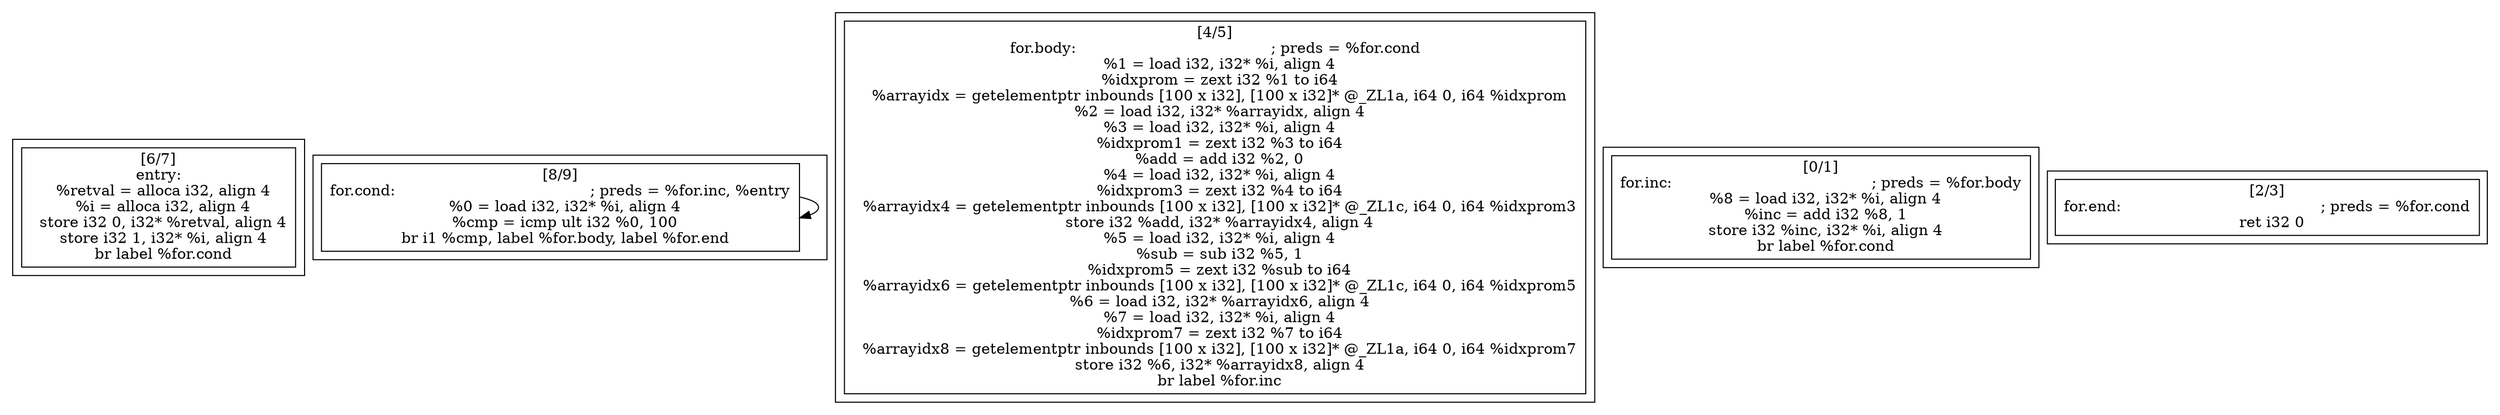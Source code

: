 
digraph G {





subgraph cluster4 {


node19 [label="[6/7]
entry:
  %retval = alloca i32, align 4
  %i = alloca i32, align 4
  store i32 0, i32* %retval, align 4
  store i32 1, i32* %i, align 4
  br label %for.cond
",shape=rectangle ]



}

subgraph cluster3 {


node18 [label="[8/9]
for.cond:                                         ; preds = %for.inc, %entry
  %0 = load i32, i32* %i, align 4
  %cmp = icmp ult i32 %0, 100
  br i1 %cmp, label %for.body, label %for.end
",shape=rectangle ]

node18->node18 [ ]


}

subgraph cluster2 {


node17 [label="[4/5]
for.body:                                         ; preds = %for.cond
  %1 = load i32, i32* %i, align 4
  %idxprom = zext i32 %1 to i64
  %arrayidx = getelementptr inbounds [100 x i32], [100 x i32]* @_ZL1a, i64 0, i64 %idxprom
  %2 = load i32, i32* %arrayidx, align 4
  %3 = load i32, i32* %i, align 4
  %idxprom1 = zext i32 %3 to i64
  %add = add i32 %2, 0
  %4 = load i32, i32* %i, align 4
  %idxprom3 = zext i32 %4 to i64
  %arrayidx4 = getelementptr inbounds [100 x i32], [100 x i32]* @_ZL1c, i64 0, i64 %idxprom3
  store i32 %add, i32* %arrayidx4, align 4
  %5 = load i32, i32* %i, align 4
  %sub = sub i32 %5, 1
  %idxprom5 = zext i32 %sub to i64
  %arrayidx6 = getelementptr inbounds [100 x i32], [100 x i32]* @_ZL1c, i64 0, i64 %idxprom5
  %6 = load i32, i32* %arrayidx6, align 4
  %7 = load i32, i32* %i, align 4
  %idxprom7 = zext i32 %7 to i64
  %arrayidx8 = getelementptr inbounds [100 x i32], [100 x i32]* @_ZL1a, i64 0, i64 %idxprom7
  store i32 %6, i32* %arrayidx8, align 4
  br label %for.inc
",shape=rectangle ]



}

subgraph cluster0 {


node15 [label="[0/1]
for.inc:                                          ; preds = %for.body
  %8 = load i32, i32* %i, align 4
  %inc = add i32 %8, 1
  store i32 %inc, i32* %i, align 4
  br label %for.cond
",shape=rectangle ]



}

subgraph cluster1 {


node16 [label="[2/3]
for.end:                                          ; preds = %for.cond
  ret i32 0
",shape=rectangle ]



}

}
